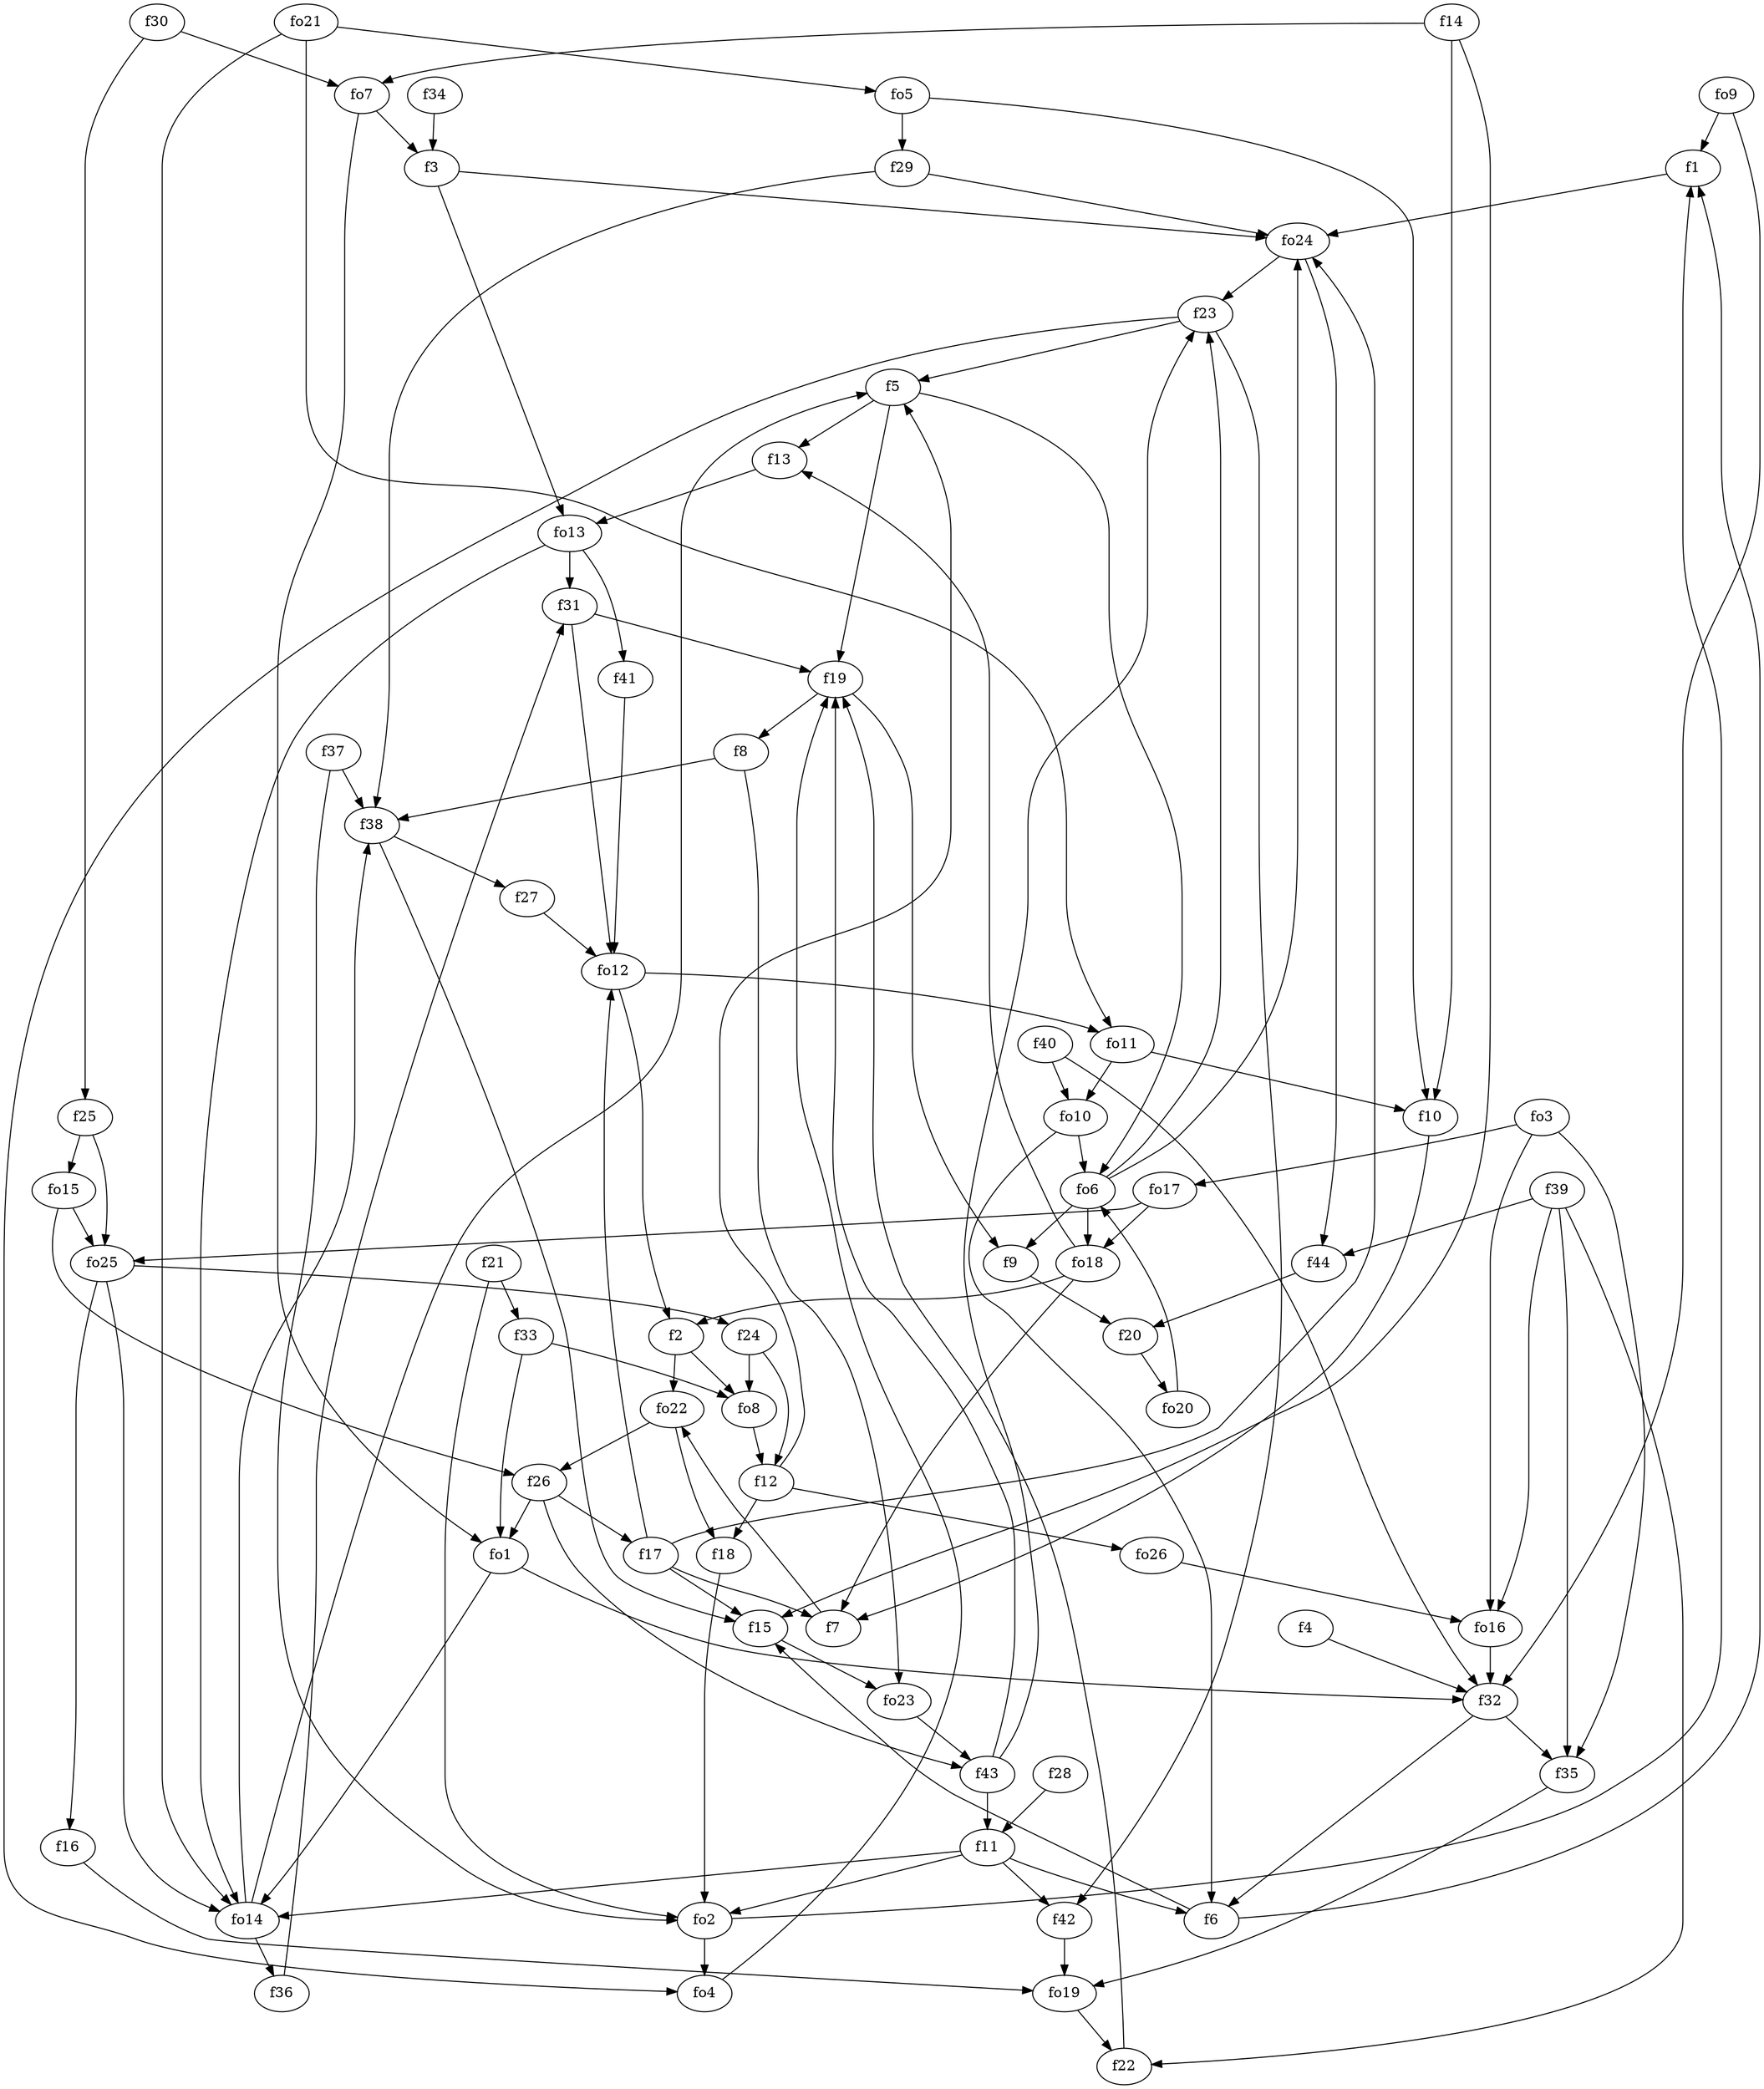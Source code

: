 strict digraph  {
f1;
f2;
f3;
f4;
f5;
f6;
f7;
f8;
f9;
f10;
f11;
f12;
f13;
f14;
f15;
f16;
f17;
f18;
f19;
f20;
f21;
f22;
f23;
f24;
f25;
f26;
f27;
f28;
f29;
f30;
f31;
f32;
f33;
f34;
f35;
f36;
f37;
f38;
f39;
f40;
f41;
f42;
f43;
f44;
fo1;
fo2;
fo3;
fo4;
fo5;
fo6;
fo7;
fo8;
fo9;
fo10;
fo11;
fo12;
fo13;
fo14;
fo15;
fo16;
fo17;
fo18;
fo19;
fo20;
fo21;
fo22;
fo23;
fo24;
fo25;
fo26;
f1 -> fo24  [weight=2];
f2 -> fo22  [weight=2];
f2 -> fo8  [weight=2];
f3 -> fo13  [weight=2];
f3 -> fo24  [weight=2];
f4 -> f32  [weight=2];
f5 -> f19  [weight=2];
f5 -> f13  [weight=2];
f5 -> fo6  [weight=2];
f6 -> f15  [weight=2];
f6 -> f1  [weight=2];
f7 -> fo22  [weight=2];
f8 -> f38  [weight=2];
f8 -> fo23  [weight=2];
f9 -> f20  [weight=2];
f10 -> f7  [weight=2];
f11 -> f6  [weight=2];
f11 -> fo14  [weight=2];
f11 -> fo2  [weight=2];
f11 -> f42  [weight=2];
f12 -> f18  [weight=2];
f12 -> fo26  [weight=2];
f12 -> f5  [weight=2];
f13 -> fo13  [weight=2];
f14 -> f15  [weight=2];
f14 -> fo7  [weight=2];
f14 -> f10  [weight=2];
f15 -> fo23  [weight=2];
f16 -> fo19  [weight=2];
f17 -> fo12  [weight=2];
f17 -> f7  [weight=2];
f17 -> fo24  [weight=2];
f17 -> f15  [weight=2];
f18 -> fo2  [weight=2];
f19 -> f8  [weight=2];
f19 -> f9  [weight=2];
f20 -> fo20  [weight=2];
f21 -> fo2  [weight=2];
f21 -> f33  [weight=2];
f22 -> f19  [weight=2];
f23 -> f5  [weight=2];
f23 -> fo4  [weight=2];
f23 -> f42  [weight=2];
f24 -> fo8  [weight=2];
f24 -> f12  [weight=2];
f25 -> fo15  [weight=2];
f25 -> fo25  [weight=2];
f26 -> fo1  [weight=2];
f26 -> f43  [weight=2];
f26 -> f17  [weight=2];
f27 -> fo12  [weight=2];
f28 -> f11  [weight=2];
f29 -> f38  [weight=2];
f29 -> fo24  [weight=2];
f30 -> fo7  [weight=2];
f30 -> f25  [weight=2];
f31 -> f19  [weight=2];
f31 -> fo12  [weight=2];
f32 -> f35  [weight=2];
f32 -> f6  [weight=2];
f33 -> fo8  [weight=2];
f33 -> fo1  [weight=2];
f34 -> f3  [weight=2];
f35 -> fo19  [weight=2];
f36 -> f31  [weight=2];
f37 -> fo2  [weight=2];
f37 -> f38  [weight=2];
f38 -> f27  [weight=2];
f38 -> f15  [weight=2];
f39 -> f22  [weight=2];
f39 -> fo16  [weight=2];
f39 -> f35  [weight=2];
f39 -> f44  [weight=2];
f40 -> fo10  [weight=2];
f40 -> f32  [weight=2];
f41 -> fo12  [weight=2];
f42 -> fo19  [weight=2];
f43 -> f23  [weight=2];
f43 -> f19  [weight=2];
f43 -> f11  [weight=2];
f44 -> f20  [weight=2];
fo1 -> fo14  [weight=2];
fo1 -> f32  [weight=2];
fo2 -> f1  [weight=2];
fo2 -> fo4  [weight=2];
fo3 -> fo17  [weight=2];
fo3 -> fo16  [weight=2];
fo3 -> f35  [weight=2];
fo4 -> f19  [weight=2];
fo5 -> f29  [weight=2];
fo5 -> f10  [weight=2];
fo6 -> f9  [weight=2];
fo6 -> fo18  [weight=2];
fo6 -> fo24  [weight=2];
fo6 -> f23  [weight=2];
fo7 -> f3  [weight=2];
fo7 -> fo1  [weight=2];
fo8 -> f12  [weight=2];
fo9 -> f32  [weight=2];
fo9 -> f1  [weight=2];
fo10 -> fo6  [weight=2];
fo10 -> f6  [weight=2];
fo11 -> fo10  [weight=2];
fo11 -> f10  [weight=2];
fo12 -> fo11  [weight=2];
fo12 -> f2  [weight=2];
fo13 -> fo14  [weight=2];
fo13 -> f31  [weight=2];
fo13 -> f41  [weight=2];
fo14 -> f36  [weight=2];
fo14 -> f5  [weight=2];
fo14 -> f38  [weight=2];
fo15 -> f26  [weight=2];
fo15 -> fo25  [weight=2];
fo16 -> f32  [weight=2];
fo17 -> fo18  [weight=2];
fo17 -> fo25  [weight=2];
fo18 -> f2  [weight=2];
fo18 -> f13  [weight=2];
fo18 -> f7  [weight=2];
fo19 -> f22  [weight=2];
fo20 -> fo6  [weight=2];
fo21 -> fo5  [weight=2];
fo21 -> fo14  [weight=2];
fo21 -> fo11  [weight=2];
fo22 -> f18  [weight=2];
fo22 -> f26  [weight=2];
fo23 -> f43  [weight=2];
fo24 -> f23  [weight=2];
fo24 -> f44  [weight=2];
fo25 -> f16  [weight=2];
fo25 -> f24  [weight=2];
fo25 -> fo14  [weight=2];
fo26 -> fo16  [weight=2];
}
